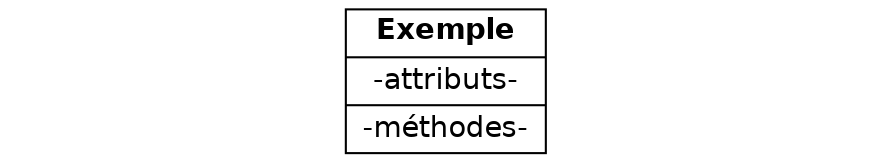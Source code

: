digraph{
    dpi=160
    edge [fontname=Helvetica]
    node [shape=record fontname=Helvetica]
ranksep=1.5
nodesep=1.5
bl1 [label="" shape=none]
excl [ label=<{<b>Exemple</b>|-attributs-|-méthodes-}> ]
bl2 [label="" shape=none]
}
